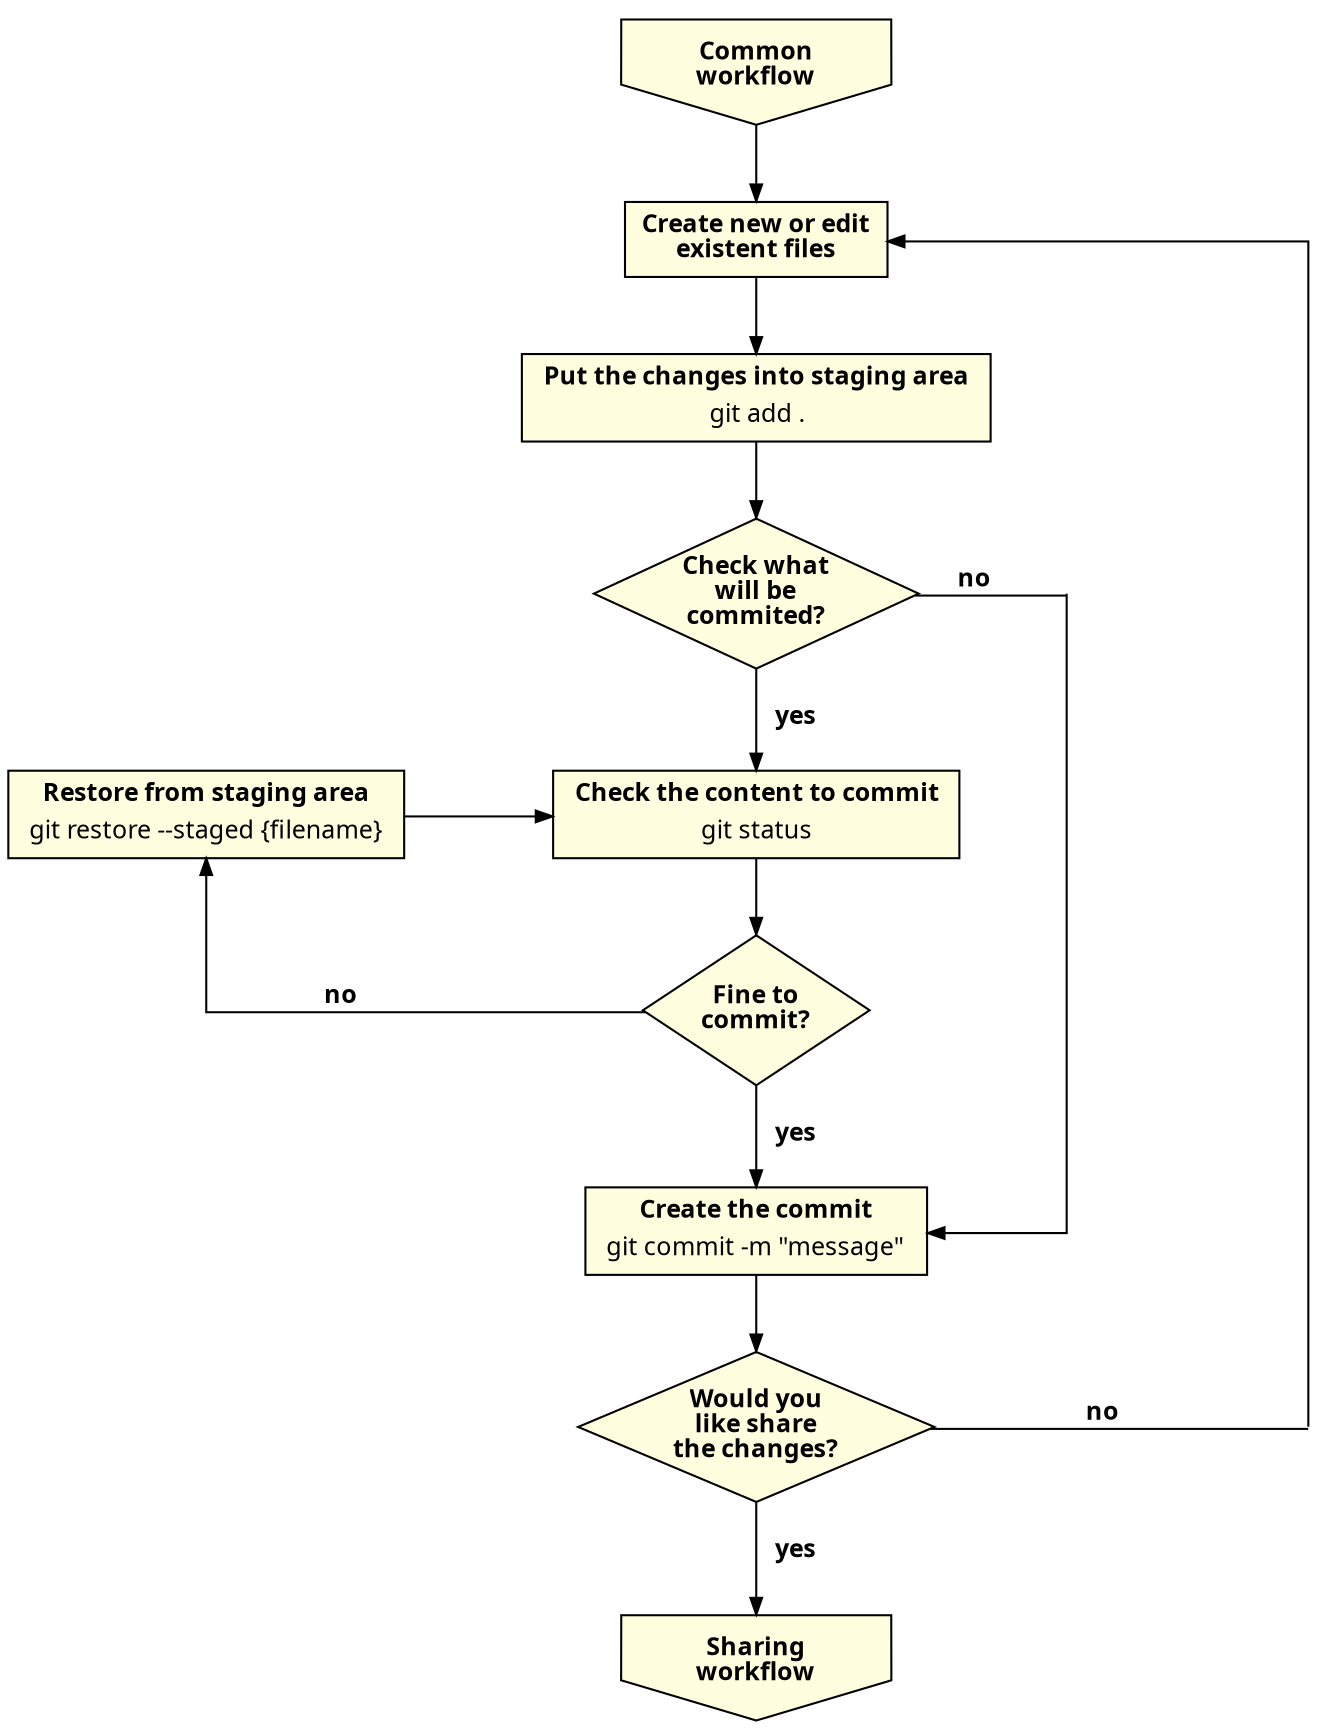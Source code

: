 digraph commonworkflow {
    splines = ortho;
    overlap = false;

    edge [
        arrowsize = 0.8,
        fontname = "Verdana",
        fontsize = 12
    ]

    node [
        shape = rect,
        style = filled,
        fillcolor = lightyellow,
        fontname = "Verdana",
        fontsize = 12
    ]

    // dot
    dot1 [
        shape = point,
        style = invis,
        width = 0,
        group = right
    ]
    dot2 [
        shape = point,
        style = invis,
        width = 0,
        group = right
    ]

    // workflow
    common_workflow [
        shape = invhouse,
        label = <<b>Common<br/>workflow</b>>,
        group = main
    ]
    sharing_workflow [
        shape = invhouse,
        label = <<b>Sharing<br/>workflow</b>>,
        group = main
    ]

    // actions
    create_new_files_or_edit_existent_files [
        label = <<b>Create new or edit<br/>existent files</b>>,
        group = main
    ]

    // decisions
    check_what_will_be_commited [
        shape = diamond,
        label = <<b>Check what<br/>will be<br/>commited?</b>>,
        height = 1,
        group = main
    ]
    fine_to_commit [
        shape = diamond,
        label = <<b>Fine to<br/>commit?</b>>,
        height = 1,
        group = main
    ]
    would_you_like_share_the_changes [
        shape = diamond,
        label = <<b>Would you<br/>like share<br/>the changes?</b>>,
        height = 1,
        group = main
    ]

    // commands
    git_add [
        label = <
            <table border="0" cellborder="0" cellspacing="0">
            <tr><td><b>Put the changes into staging area</b></td></tr>
            <tr><td>git add .</td></tr>
            </table>
        >,
        group = main
    ]
    git_status [
        label = <
            <table border="0" cellborder="0" cellspacing="0">
            <tr><td><b>Check the content to commit</b></td></tr>
            <tr><td>git status</td></tr>
            </table>
        >,
        group = main
    ]
    git_commit [
        label = <
            <table border="0" cellborder="0" cellspacing="0">
            <tr><td><b>Create the commit</b></td></tr>
            <tr><td>git commit -m "message"</td></tr>
            </table>
        >,
        group = main
    ]
    git_restore [
        label = <
            <table border="0" cellborder="0" cellspacing="0">
            <tr><td><b>Restore from staging area</b></td></tr>
            <tr><td>git restore --staged {filename}</td></tr>
            </table>
        >
    ]

    // relations
    common_workflow -> create_new_files_or_edit_existent_files
    create_new_files_or_edit_existent_files -> git_add
    git_add -> check_what_will_be_commited
    check_what_will_be_commited -> git_status [label = <<b>   yes</b>>]
    git_status -> fine_to_commit
    fine_to_commit -> git_commit [label = <<b>   yes</b>>]
    git_commit -> would_you_like_share_the_changes
    would_you_like_share_the_changes -> sharing_workflow [label = <<b>   yes</b>>]

    check_what_will_be_commited -> dot1 [dir = none, label = <<b>no</b>>, minlen = 2]
    dot1 -> git_commit

    // left
    git_restore -> git_status [minlen = 2]
    fine_to_commit -> git_restore [xlabel = <<b>no</b>>]

    // right
    would_you_like_share_the_changes -> dot2 [dir = none, label = <<b>no</b>>, minlen = 5]
    create_new_files_or_edit_existent_files -> dot2 [dir = back]

    // put them on the same horizontal line
    { rank = same; check_what_will_be_commited; dot1 }
    { rank = same; would_you_like_share_the_changes; dot2; }
    { rank = same; git_restore; git_status; }
}
